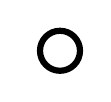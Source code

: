 \definecolor{cffffff}{RGB}{255,255,255}


\begin{tikzpicture}[y=0.80pt,x=0.80pt,yscale=-1, inner sep=0pt, outer sep=0pt]
  \path[draw=black,fill=cffffff,line width=2.240pt] (17.5,17.5) circle
    (0.254cm);

\end{tikzpicture}
